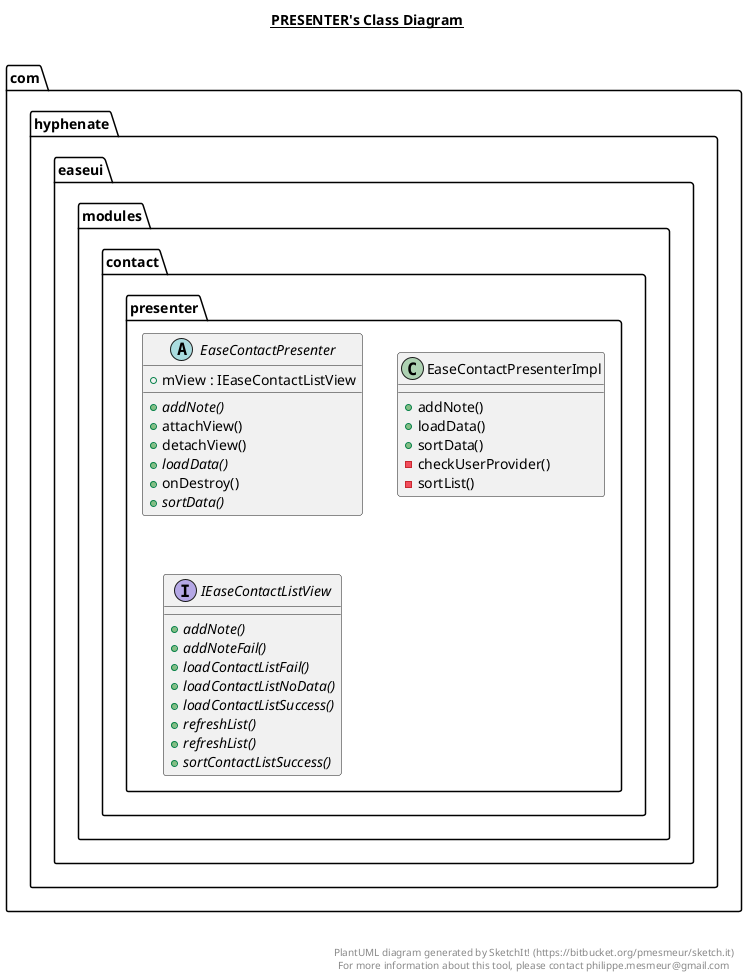 @startuml

title __PRESENTER's Class Diagram__\n

  namespace com.hyphenate.easeui {
    namespace modules {
      namespace contact {
        namespace presenter {
          abstract class com.hyphenate.easeui.modules.contact.presenter.EaseContactPresenter {
              + mView : IEaseContactListView
              {abstract} + addNote()
              + attachView()
              + detachView()
              {abstract} + loadData()
              + onDestroy()
              {abstract} + sortData()
          }
        }
      }
    }
  }
  

  namespace com.hyphenate.easeui {
    namespace modules {
      namespace contact {
        namespace presenter {
          class com.hyphenate.easeui.modules.contact.presenter.EaseContactPresenterImpl {
              + addNote()
              + loadData()
              + sortData()
              - checkUserProvider()
              - sortList()
          }
        }
      }
    }
  }
  

  namespace com.hyphenate.easeui {
    namespace modules {
      namespace contact {
        namespace presenter {
          interface com.hyphenate.easeui.modules.contact.presenter.IEaseContactListView {
              {abstract} + addNote()
              {abstract} + addNoteFail()
              {abstract} + loadContactListFail()
              {abstract} + loadContactListNoData()
              {abstract} + loadContactListSuccess()
              {abstract} + refreshList()
              {abstract} + refreshList()
              {abstract} + sortContactListSuccess()
          }
        }
      }
    }
  }
  



right footer


PlantUML diagram generated by SketchIt! (https://bitbucket.org/pmesmeur/sketch.it)
For more information about this tool, please contact philippe.mesmeur@gmail.com
endfooter

@enduml
